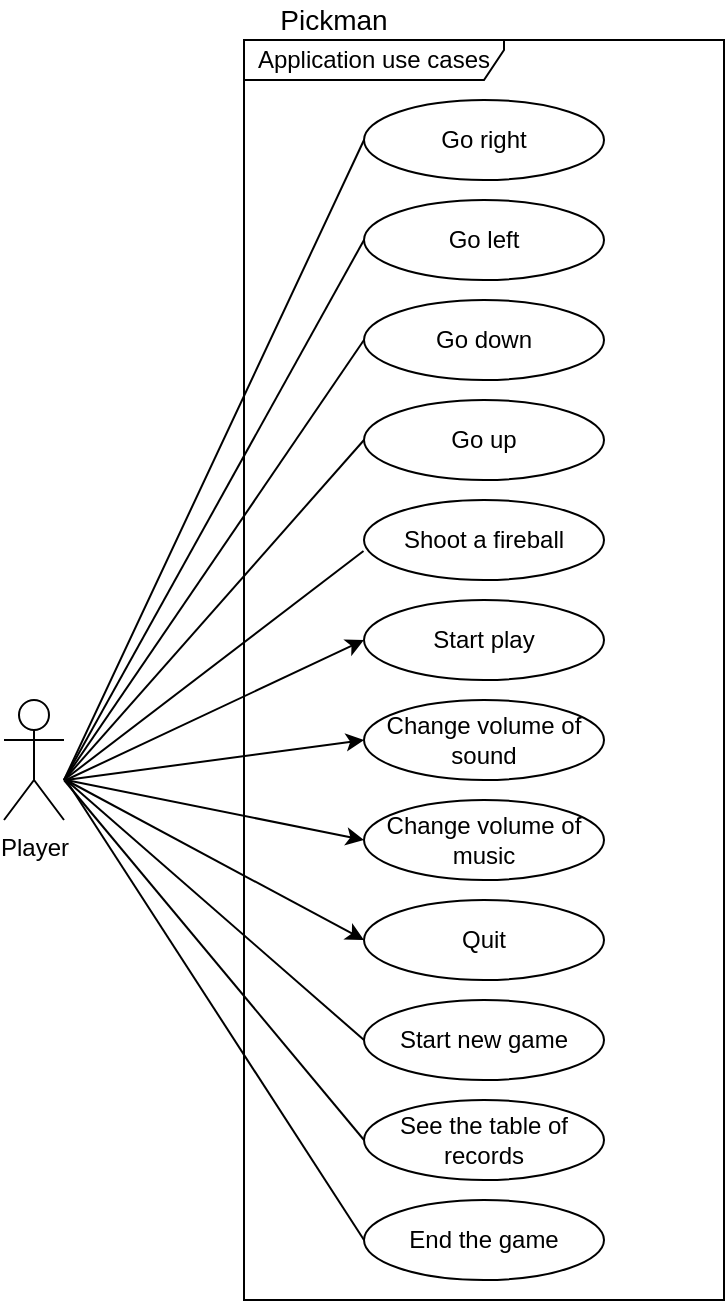 <mxfile version="14.0.1" type="device"><diagram id="fzDR5PdrFUmp9_ugLv44" name="Page-1"><mxGraphModel dx="1038" dy="613" grid="1" gridSize="10" guides="1" tooltips="1" connect="1" arrows="1" fold="1" page="1" pageScale="1" pageWidth="827" pageHeight="1169" math="0" shadow="0"><root><mxCell id="0"/><mxCell id="1" parent="0"/><mxCell id="_GF7lwYG7yPFNHwE87HR-1" value="Application use cases" style="shape=umlFrame;whiteSpace=wrap;html=1;width=130;height=20;" parent="1" vertex="1"><mxGeometry x="320" y="320" width="240" height="630" as="geometry"/></mxCell><mxCell id="_GF7lwYG7yPFNHwE87HR-5" value="Start play" style="ellipse;whiteSpace=wrap;html=1;" parent="1" vertex="1"><mxGeometry x="380" y="600" width="120" height="40" as="geometry"/></mxCell><mxCell id="_GF7lwYG7yPFNHwE87HR-6" value="Change volume of sound" style="ellipse;whiteSpace=wrap;html=1;" parent="1" vertex="1"><mxGeometry x="380" y="650" width="120" height="40" as="geometry"/></mxCell><mxCell id="_GF7lwYG7yPFNHwE87HR-7" value="Change volume of music" style="ellipse;whiteSpace=wrap;html=1;" parent="1" vertex="1"><mxGeometry x="380" y="700" width="120" height="40" as="geometry"/></mxCell><mxCell id="_GF7lwYG7yPFNHwE87HR-8" value="See the table of records" style="ellipse;whiteSpace=wrap;html=1;" parent="1" vertex="1"><mxGeometry x="380" y="850" width="120" height="40" as="geometry"/></mxCell><mxCell id="_GF7lwYG7yPFNHwE87HR-21" value="Start new game" style="ellipse;whiteSpace=wrap;html=1;" parent="1" vertex="1"><mxGeometry x="380" y="800" width="120" height="40" as="geometry"/></mxCell><mxCell id="_GF7lwYG7yPFNHwE87HR-39" value="&lt;font color=&quot;#000000&quot;&gt;Pickman&lt;/font&gt;" style="text;html=1;strokeColor=none;fillColor=none;align=center;verticalAlign=middle;whiteSpace=wrap;rounded=0;fontSize=14;fontColor=#A50040;" parent="1" vertex="1"><mxGeometry x="320" y="300" width="90" height="20" as="geometry"/></mxCell><mxCell id="_GF7lwYG7yPFNHwE87HR-3" value="Player" style="shape=umlActor;verticalLabelPosition=bottom;verticalAlign=top;fontFamily=Helvetica;labelBackgroundColor=none;labelBorderColor=none;html=1;shadow=0;sketch=0;comic=0;treeMoving=0;treeFolding=0;deletable=1;cloneable=1;rotatable=1;resizeHeight=0;resizeWidth=0;movableLabel=0;metaEdit=0;collapsible=0;dropTarget=0;container=0;autosize=0;fixDash=0;" parent="1" vertex="1"><mxGeometry x="200" y="650" width="30" height="60" as="geometry"/></mxCell><mxCell id="_GF7lwYG7yPFNHwE87HR-47" value="Quit" style="ellipse;whiteSpace=wrap;html=1;" parent="1" vertex="1"><mxGeometry x="380" y="750" width="120" height="40" as="geometry"/></mxCell><mxCell id="_GF7lwYG7yPFNHwE87HR-49" value="" style="endArrow=none;html=1;fontFamily=Helvetica;entryX=0;entryY=0.5;entryDx=0;entryDy=0;" parent="1" target="_GF7lwYG7yPFNHwE87HR-21" edge="1"><mxGeometry width="50" height="50" relative="1" as="geometry"><mxPoint x="231" y="690" as="sourcePoint"/><mxPoint x="380" y="805" as="targetPoint"/></mxGeometry></mxCell><mxCell id="_GF7lwYG7yPFNHwE87HR-50" value="" style="endArrow=none;html=1;fontFamily=Helvetica;entryX=0;entryY=0.5;entryDx=0;entryDy=0;" parent="1" target="_GF7lwYG7yPFNHwE87HR-8" edge="1"><mxGeometry width="50" height="50" relative="1" as="geometry"><mxPoint x="230" y="690" as="sourcePoint"/><mxPoint x="371" y="840.0" as="targetPoint"/></mxGeometry></mxCell><mxCell id="_GF7lwYG7yPFNHwE87HR-52" value="" style="endArrow=classic;html=1;fontFamily=Helvetica;entryX=0;entryY=0.5;entryDx=0;entryDy=0;" parent="1" target="_GF7lwYG7yPFNHwE87HR-7" edge="1"><mxGeometry width="50" height="50" relative="1" as="geometry"><mxPoint x="231" y="690" as="sourcePoint"/><mxPoint x="341" y="970" as="targetPoint"/></mxGeometry></mxCell><mxCell id="_GF7lwYG7yPFNHwE87HR-53" value="" style="endArrow=classic;html=1;fontFamily=Helvetica;entryX=0;entryY=0.5;entryDx=0;entryDy=0;" parent="1" target="_GF7lwYG7yPFNHwE87HR-6" edge="1"><mxGeometry width="50" height="50" relative="1" as="geometry"><mxPoint x="231" y="690" as="sourcePoint"/><mxPoint x="380" y="680" as="targetPoint"/></mxGeometry></mxCell><mxCell id="_GF7lwYG7yPFNHwE87HR-55" value="" style="endArrow=classic;html=1;fontFamily=Helvetica;entryX=0;entryY=0.5;entryDx=0;entryDy=0;" parent="1" target="_GF7lwYG7yPFNHwE87HR-47" edge="1"><mxGeometry width="50" height="50" relative="1" as="geometry"><mxPoint x="231" y="690" as="sourcePoint"/><mxPoint x="451" y="770" as="targetPoint"/></mxGeometry></mxCell><mxCell id="_GF7lwYG7yPFNHwE87HR-56" value="" style="endArrow=classic;html=1;fontFamily=Helvetica;entryX=0;entryY=0.5;entryDx=0;entryDy=0;" parent="1" target="_GF7lwYG7yPFNHwE87HR-5" edge="1"><mxGeometry width="50" height="50" relative="1" as="geometry"><mxPoint x="231" y="690" as="sourcePoint"/><mxPoint x="370" y="640" as="targetPoint"/></mxGeometry></mxCell><mxCell id="_GF7lwYG7yPFNHwE87HR-58" value="End the game" style="ellipse;whiteSpace=wrap;html=1;" parent="1" vertex="1"><mxGeometry x="380" y="900" width="120" height="40" as="geometry"/></mxCell><mxCell id="_GF7lwYG7yPFNHwE87HR-59" value="" style="endArrow=none;html=1;fontFamily=Helvetica;entryX=0;entryY=0.5;entryDx=0;entryDy=0;" parent="1" target="_GF7lwYG7yPFNHwE87HR-58" edge="1"><mxGeometry width="50" height="50" relative="1" as="geometry"><mxPoint x="231" y="690" as="sourcePoint"/><mxPoint x="300" y="920.0" as="targetPoint"/></mxGeometry></mxCell><mxCell id="_GF7lwYG7yPFNHwE87HR-61" value="Shoot a fireball" style="ellipse;whiteSpace=wrap;html=1;" parent="1" vertex="1"><mxGeometry x="380" y="550" width="120" height="40" as="geometry"/></mxCell><mxCell id="_GF7lwYG7yPFNHwE87HR-62" value="Go up" style="ellipse;whiteSpace=wrap;html=1;" parent="1" vertex="1"><mxGeometry x="380" y="500" width="120" height="40" as="geometry"/></mxCell><mxCell id="_GF7lwYG7yPFNHwE87HR-63" value="Go down" style="ellipse;whiteSpace=wrap;html=1;" parent="1" vertex="1"><mxGeometry x="380" y="450" width="120" height="40" as="geometry"/></mxCell><mxCell id="_GF7lwYG7yPFNHwE87HR-64" value="Go left" style="ellipse;whiteSpace=wrap;html=1;" parent="1" vertex="1"><mxGeometry x="380" y="400" width="120" height="40" as="geometry"/></mxCell><mxCell id="_GF7lwYG7yPFNHwE87HR-65" value="Go right" style="ellipse;whiteSpace=wrap;html=1;" parent="1" vertex="1"><mxGeometry x="380" y="350" width="120" height="40" as="geometry"/></mxCell><mxCell id="_GF7lwYG7yPFNHwE87HR-66" value="" style="endArrow=none;html=1;fontFamily=Helvetica;entryX=0;entryY=0.5;entryDx=0;entryDy=0;" parent="1" target="_GF7lwYG7yPFNHwE87HR-64" edge="1"><mxGeometry width="50" height="50" relative="1" as="geometry"><mxPoint x="230" y="690" as="sourcePoint"/><mxPoint x="300" y="420" as="targetPoint"/></mxGeometry></mxCell><mxCell id="_GF7lwYG7yPFNHwE87HR-67" value="" style="endArrow=none;html=1;fontFamily=Helvetica;entryX=0;entryY=0.5;entryDx=0;entryDy=0;" parent="1" target="_GF7lwYG7yPFNHwE87HR-63" edge="1"><mxGeometry width="50" height="50" relative="1" as="geometry"><mxPoint x="230" y="690" as="sourcePoint"/><mxPoint x="300" y="470" as="targetPoint"/></mxGeometry></mxCell><mxCell id="_GF7lwYG7yPFNHwE87HR-68" value="" style="endArrow=none;html=1;fontFamily=Helvetica;entryX=0;entryY=0.5;entryDx=0;entryDy=0;" parent="1" target="_GF7lwYG7yPFNHwE87HR-62" edge="1"><mxGeometry width="50" height="50" relative="1" as="geometry"><mxPoint x="230" y="690" as="sourcePoint"/><mxPoint x="290" y="545" as="targetPoint"/></mxGeometry></mxCell><mxCell id="_GF7lwYG7yPFNHwE87HR-69" value="" style="endArrow=none;html=1;fontFamily=Helvetica;entryX=-0.002;entryY=0.637;entryDx=0;entryDy=0;entryPerimeter=0;" parent="1" target="_GF7lwYG7yPFNHwE87HR-61" edge="1"><mxGeometry width="50" height="50" relative="1" as="geometry"><mxPoint x="230" y="690" as="sourcePoint"/><mxPoint x="290" y="620" as="targetPoint"/></mxGeometry></mxCell><mxCell id="_GF7lwYG7yPFNHwE87HR-71" value="" style="endArrow=none;html=1;fontFamily=Helvetica;entryX=0;entryY=0.5;entryDx=0;entryDy=0;" parent="1" target="_GF7lwYG7yPFNHwE87HR-65" edge="1"><mxGeometry width="50" height="50" relative="1" as="geometry"><mxPoint x="230" y="690" as="sourcePoint"/><mxPoint x="380" y="550" as="targetPoint"/></mxGeometry></mxCell></root></mxGraphModel></diagram></mxfile>